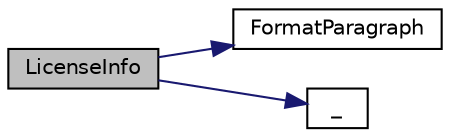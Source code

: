 digraph "LicenseInfo"
{
  edge [fontname="Helvetica",fontsize="10",labelfontname="Helvetica",labelfontsize="10"];
  node [fontname="Helvetica",fontsize="10",shape=record];
  rankdir="LR";
  Node13 [label="LicenseInfo",height=0.2,width=0.4,color="black", fillcolor="grey75", style="filled", fontcolor="black"];
  Node13 -> Node14 [color="midnightblue",fontsize="10",style="solid",fontname="Helvetica"];
  Node14 [label="FormatParagraph",height=0.2,width=0.4,color="black", fillcolor="white", style="filled",URL="$utilstrencodings_8cpp.html#a3eded752d24f2ca1ad72f6907dd23832",tooltip="Format a paragraph of text to a fixed width, adding spaces for indentation to any added line..."];
  Node13 -> Node15 [color="midnightblue",fontsize="10",style="solid",fontname="Helvetica"];
  Node15 [label="_",height=0.2,width=0.4,color="black", fillcolor="white", style="filled",URL="$ui__interface_8h.html#aad133bb6103b53cebf03fd01e2f11ba1",tooltip="Translation function: Call Translate signal on UI interface, which returns a boost::optional result..."];
}
